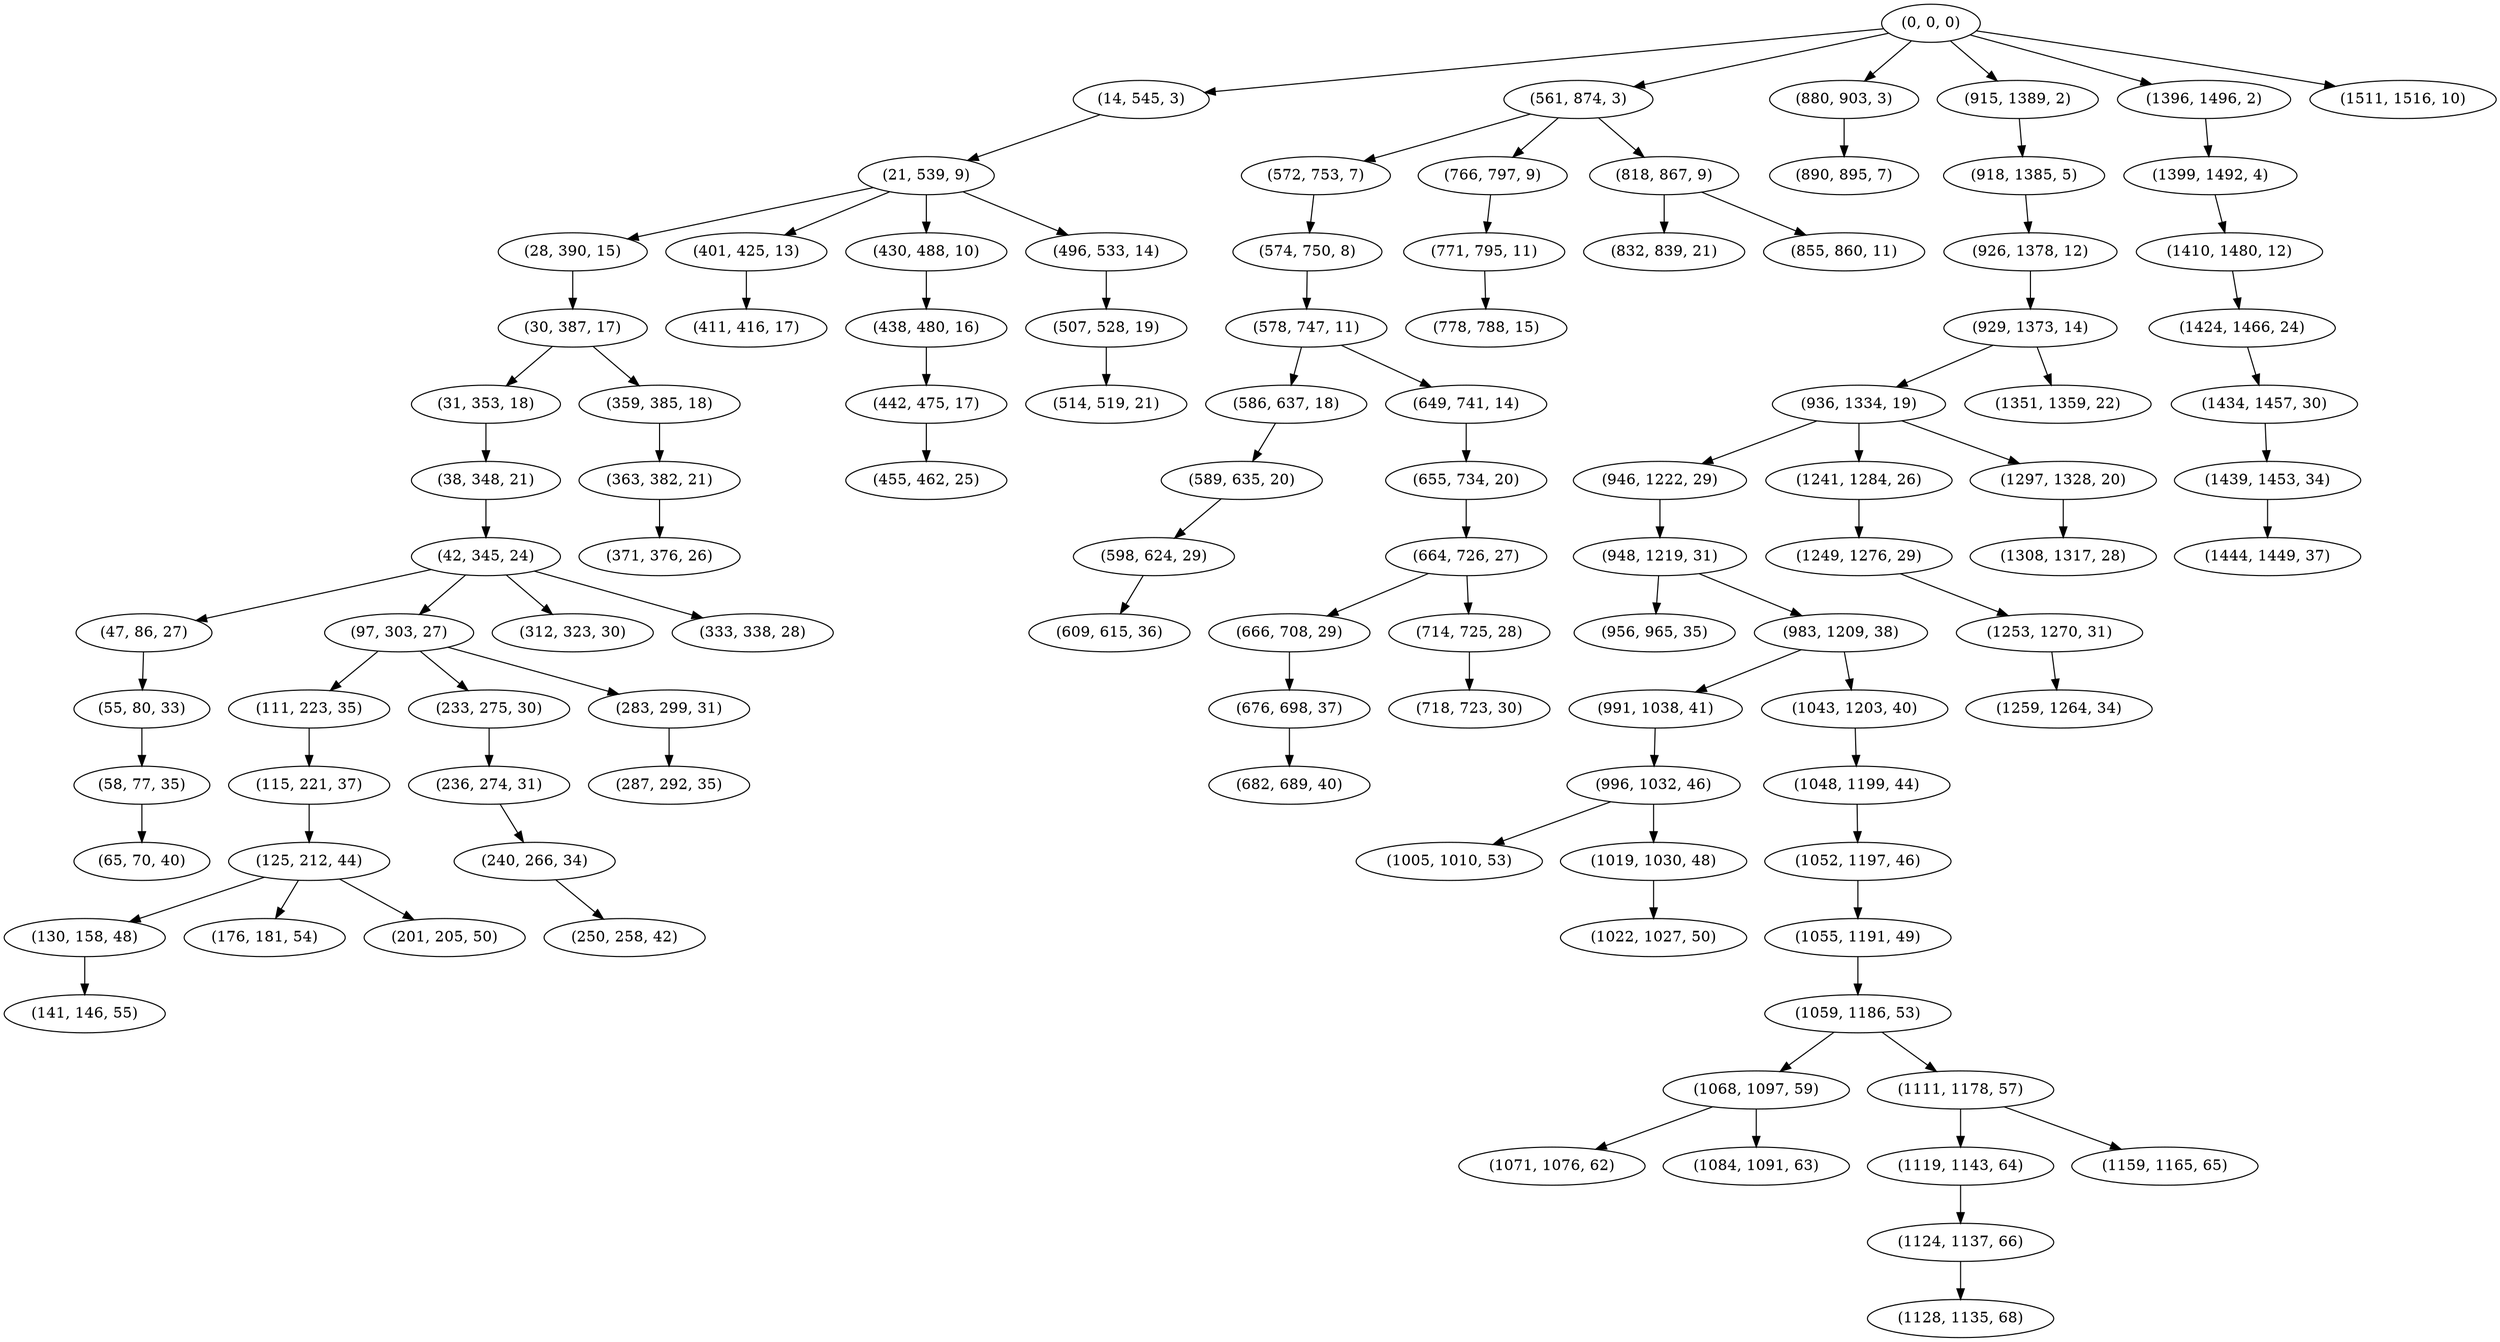 digraph tree {
    "(0, 0, 0)";
    "(14, 545, 3)";
    "(21, 539, 9)";
    "(28, 390, 15)";
    "(30, 387, 17)";
    "(31, 353, 18)";
    "(38, 348, 21)";
    "(42, 345, 24)";
    "(47, 86, 27)";
    "(55, 80, 33)";
    "(58, 77, 35)";
    "(65, 70, 40)";
    "(97, 303, 27)";
    "(111, 223, 35)";
    "(115, 221, 37)";
    "(125, 212, 44)";
    "(130, 158, 48)";
    "(141, 146, 55)";
    "(176, 181, 54)";
    "(201, 205, 50)";
    "(233, 275, 30)";
    "(236, 274, 31)";
    "(240, 266, 34)";
    "(250, 258, 42)";
    "(283, 299, 31)";
    "(287, 292, 35)";
    "(312, 323, 30)";
    "(333, 338, 28)";
    "(359, 385, 18)";
    "(363, 382, 21)";
    "(371, 376, 26)";
    "(401, 425, 13)";
    "(411, 416, 17)";
    "(430, 488, 10)";
    "(438, 480, 16)";
    "(442, 475, 17)";
    "(455, 462, 25)";
    "(496, 533, 14)";
    "(507, 528, 19)";
    "(514, 519, 21)";
    "(561, 874, 3)";
    "(572, 753, 7)";
    "(574, 750, 8)";
    "(578, 747, 11)";
    "(586, 637, 18)";
    "(589, 635, 20)";
    "(598, 624, 29)";
    "(609, 615, 36)";
    "(649, 741, 14)";
    "(655, 734, 20)";
    "(664, 726, 27)";
    "(666, 708, 29)";
    "(676, 698, 37)";
    "(682, 689, 40)";
    "(714, 725, 28)";
    "(718, 723, 30)";
    "(766, 797, 9)";
    "(771, 795, 11)";
    "(778, 788, 15)";
    "(818, 867, 9)";
    "(832, 839, 21)";
    "(855, 860, 11)";
    "(880, 903, 3)";
    "(890, 895, 7)";
    "(915, 1389, 2)";
    "(918, 1385, 5)";
    "(926, 1378, 12)";
    "(929, 1373, 14)";
    "(936, 1334, 19)";
    "(946, 1222, 29)";
    "(948, 1219, 31)";
    "(956, 965, 35)";
    "(983, 1209, 38)";
    "(991, 1038, 41)";
    "(996, 1032, 46)";
    "(1005, 1010, 53)";
    "(1019, 1030, 48)";
    "(1022, 1027, 50)";
    "(1043, 1203, 40)";
    "(1048, 1199, 44)";
    "(1052, 1197, 46)";
    "(1055, 1191, 49)";
    "(1059, 1186, 53)";
    "(1068, 1097, 59)";
    "(1071, 1076, 62)";
    "(1084, 1091, 63)";
    "(1111, 1178, 57)";
    "(1119, 1143, 64)";
    "(1124, 1137, 66)";
    "(1128, 1135, 68)";
    "(1159, 1165, 65)";
    "(1241, 1284, 26)";
    "(1249, 1276, 29)";
    "(1253, 1270, 31)";
    "(1259, 1264, 34)";
    "(1297, 1328, 20)";
    "(1308, 1317, 28)";
    "(1351, 1359, 22)";
    "(1396, 1496, 2)";
    "(1399, 1492, 4)";
    "(1410, 1480, 12)";
    "(1424, 1466, 24)";
    "(1434, 1457, 30)";
    "(1439, 1453, 34)";
    "(1444, 1449, 37)";
    "(1511, 1516, 10)";
    "(0, 0, 0)" -> "(14, 545, 3)";
    "(0, 0, 0)" -> "(561, 874, 3)";
    "(0, 0, 0)" -> "(880, 903, 3)";
    "(0, 0, 0)" -> "(915, 1389, 2)";
    "(0, 0, 0)" -> "(1396, 1496, 2)";
    "(0, 0, 0)" -> "(1511, 1516, 10)";
    "(14, 545, 3)" -> "(21, 539, 9)";
    "(21, 539, 9)" -> "(28, 390, 15)";
    "(21, 539, 9)" -> "(401, 425, 13)";
    "(21, 539, 9)" -> "(430, 488, 10)";
    "(21, 539, 9)" -> "(496, 533, 14)";
    "(28, 390, 15)" -> "(30, 387, 17)";
    "(30, 387, 17)" -> "(31, 353, 18)";
    "(30, 387, 17)" -> "(359, 385, 18)";
    "(31, 353, 18)" -> "(38, 348, 21)";
    "(38, 348, 21)" -> "(42, 345, 24)";
    "(42, 345, 24)" -> "(47, 86, 27)";
    "(42, 345, 24)" -> "(97, 303, 27)";
    "(42, 345, 24)" -> "(312, 323, 30)";
    "(42, 345, 24)" -> "(333, 338, 28)";
    "(47, 86, 27)" -> "(55, 80, 33)";
    "(55, 80, 33)" -> "(58, 77, 35)";
    "(58, 77, 35)" -> "(65, 70, 40)";
    "(97, 303, 27)" -> "(111, 223, 35)";
    "(97, 303, 27)" -> "(233, 275, 30)";
    "(97, 303, 27)" -> "(283, 299, 31)";
    "(111, 223, 35)" -> "(115, 221, 37)";
    "(115, 221, 37)" -> "(125, 212, 44)";
    "(125, 212, 44)" -> "(130, 158, 48)";
    "(125, 212, 44)" -> "(176, 181, 54)";
    "(125, 212, 44)" -> "(201, 205, 50)";
    "(130, 158, 48)" -> "(141, 146, 55)";
    "(233, 275, 30)" -> "(236, 274, 31)";
    "(236, 274, 31)" -> "(240, 266, 34)";
    "(240, 266, 34)" -> "(250, 258, 42)";
    "(283, 299, 31)" -> "(287, 292, 35)";
    "(359, 385, 18)" -> "(363, 382, 21)";
    "(363, 382, 21)" -> "(371, 376, 26)";
    "(401, 425, 13)" -> "(411, 416, 17)";
    "(430, 488, 10)" -> "(438, 480, 16)";
    "(438, 480, 16)" -> "(442, 475, 17)";
    "(442, 475, 17)" -> "(455, 462, 25)";
    "(496, 533, 14)" -> "(507, 528, 19)";
    "(507, 528, 19)" -> "(514, 519, 21)";
    "(561, 874, 3)" -> "(572, 753, 7)";
    "(561, 874, 3)" -> "(766, 797, 9)";
    "(561, 874, 3)" -> "(818, 867, 9)";
    "(572, 753, 7)" -> "(574, 750, 8)";
    "(574, 750, 8)" -> "(578, 747, 11)";
    "(578, 747, 11)" -> "(586, 637, 18)";
    "(578, 747, 11)" -> "(649, 741, 14)";
    "(586, 637, 18)" -> "(589, 635, 20)";
    "(589, 635, 20)" -> "(598, 624, 29)";
    "(598, 624, 29)" -> "(609, 615, 36)";
    "(649, 741, 14)" -> "(655, 734, 20)";
    "(655, 734, 20)" -> "(664, 726, 27)";
    "(664, 726, 27)" -> "(666, 708, 29)";
    "(664, 726, 27)" -> "(714, 725, 28)";
    "(666, 708, 29)" -> "(676, 698, 37)";
    "(676, 698, 37)" -> "(682, 689, 40)";
    "(714, 725, 28)" -> "(718, 723, 30)";
    "(766, 797, 9)" -> "(771, 795, 11)";
    "(771, 795, 11)" -> "(778, 788, 15)";
    "(818, 867, 9)" -> "(832, 839, 21)";
    "(818, 867, 9)" -> "(855, 860, 11)";
    "(880, 903, 3)" -> "(890, 895, 7)";
    "(915, 1389, 2)" -> "(918, 1385, 5)";
    "(918, 1385, 5)" -> "(926, 1378, 12)";
    "(926, 1378, 12)" -> "(929, 1373, 14)";
    "(929, 1373, 14)" -> "(936, 1334, 19)";
    "(929, 1373, 14)" -> "(1351, 1359, 22)";
    "(936, 1334, 19)" -> "(946, 1222, 29)";
    "(936, 1334, 19)" -> "(1241, 1284, 26)";
    "(936, 1334, 19)" -> "(1297, 1328, 20)";
    "(946, 1222, 29)" -> "(948, 1219, 31)";
    "(948, 1219, 31)" -> "(956, 965, 35)";
    "(948, 1219, 31)" -> "(983, 1209, 38)";
    "(983, 1209, 38)" -> "(991, 1038, 41)";
    "(983, 1209, 38)" -> "(1043, 1203, 40)";
    "(991, 1038, 41)" -> "(996, 1032, 46)";
    "(996, 1032, 46)" -> "(1005, 1010, 53)";
    "(996, 1032, 46)" -> "(1019, 1030, 48)";
    "(1019, 1030, 48)" -> "(1022, 1027, 50)";
    "(1043, 1203, 40)" -> "(1048, 1199, 44)";
    "(1048, 1199, 44)" -> "(1052, 1197, 46)";
    "(1052, 1197, 46)" -> "(1055, 1191, 49)";
    "(1055, 1191, 49)" -> "(1059, 1186, 53)";
    "(1059, 1186, 53)" -> "(1068, 1097, 59)";
    "(1059, 1186, 53)" -> "(1111, 1178, 57)";
    "(1068, 1097, 59)" -> "(1071, 1076, 62)";
    "(1068, 1097, 59)" -> "(1084, 1091, 63)";
    "(1111, 1178, 57)" -> "(1119, 1143, 64)";
    "(1111, 1178, 57)" -> "(1159, 1165, 65)";
    "(1119, 1143, 64)" -> "(1124, 1137, 66)";
    "(1124, 1137, 66)" -> "(1128, 1135, 68)";
    "(1241, 1284, 26)" -> "(1249, 1276, 29)";
    "(1249, 1276, 29)" -> "(1253, 1270, 31)";
    "(1253, 1270, 31)" -> "(1259, 1264, 34)";
    "(1297, 1328, 20)" -> "(1308, 1317, 28)";
    "(1396, 1496, 2)" -> "(1399, 1492, 4)";
    "(1399, 1492, 4)" -> "(1410, 1480, 12)";
    "(1410, 1480, 12)" -> "(1424, 1466, 24)";
    "(1424, 1466, 24)" -> "(1434, 1457, 30)";
    "(1434, 1457, 30)" -> "(1439, 1453, 34)";
    "(1439, 1453, 34)" -> "(1444, 1449, 37)";
}
